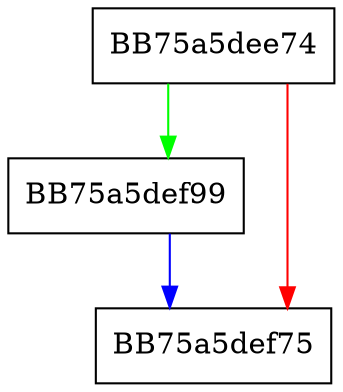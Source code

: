 digraph core_telemetry_preprocessor {
  node [shape="box"];
  graph [splines=ortho];
  BB75a5dee74 -> BB75a5def99 [color="green"];
  BB75a5dee74 -> BB75a5def75 [color="red"];
  BB75a5def99 -> BB75a5def75 [color="blue"];
}